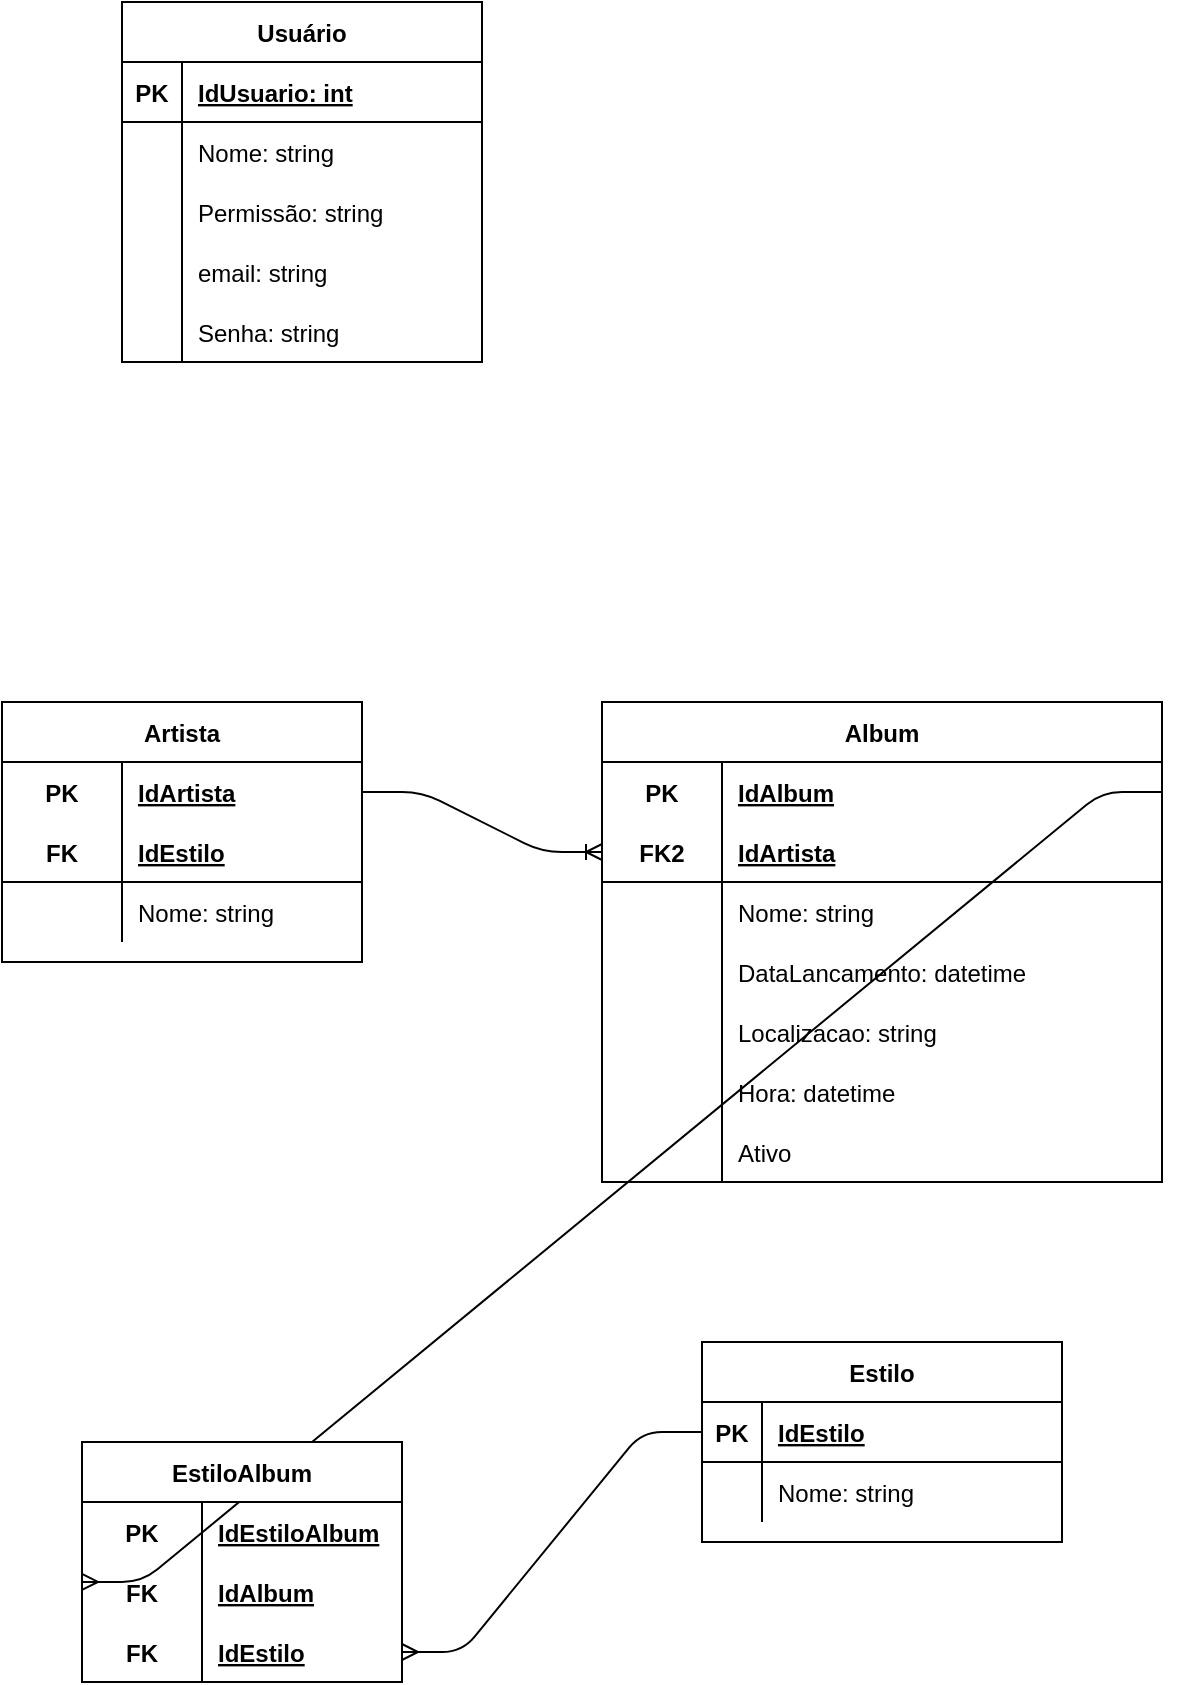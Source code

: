 <mxfile version="13.6.2" type="device"><diagram id="R2lEEEUBdFMjLlhIrx00" name="Page-1"><mxGraphModel dx="868" dy="450" grid="1" gridSize="10" guides="1" tooltips="1" connect="1" arrows="1" fold="1" page="1" pageScale="1" pageWidth="850" pageHeight="1100" math="0" shadow="0" extFonts="Permanent Marker^https://fonts.googleapis.com/css?family=Permanent+Marker"><root><mxCell id="0"/><mxCell id="1" parent="0"/><mxCell id="kFdjOxWioU3DqjeJkTY1-56" value="Artista" style="shape=table;startSize=30;container=1;collapsible=1;childLayout=tableLayout;fixedRows=1;rowLines=0;fontStyle=1;align=center;resizeLast=1;" parent="1" vertex="1"><mxGeometry x="50" y="590" width="180" height="130" as="geometry"/></mxCell><mxCell id="kFdjOxWioU3DqjeJkTY1-57" value="" style="shape=partialRectangle;collapsible=0;dropTarget=0;pointerEvents=0;fillColor=none;top=0;left=0;bottom=0;right=0;points=[[0,0.5],[1,0.5]];portConstraint=eastwest;" parent="kFdjOxWioU3DqjeJkTY1-56" vertex="1"><mxGeometry y="30" width="180" height="30" as="geometry"/></mxCell><mxCell id="kFdjOxWioU3DqjeJkTY1-58" value="PK" style="shape=partialRectangle;connectable=0;fillColor=none;top=0;left=0;bottom=0;right=0;fontStyle=1;overflow=hidden;" parent="kFdjOxWioU3DqjeJkTY1-57" vertex="1"><mxGeometry width="60" height="30" as="geometry"/></mxCell><mxCell id="kFdjOxWioU3DqjeJkTY1-59" value="IdArtista" style="shape=partialRectangle;connectable=0;fillColor=none;top=0;left=0;bottom=0;right=0;align=left;spacingLeft=6;fontStyle=5;overflow=hidden;" parent="kFdjOxWioU3DqjeJkTY1-57" vertex="1"><mxGeometry x="60" width="120" height="30" as="geometry"/></mxCell><mxCell id="kFdjOxWioU3DqjeJkTY1-60" value="" style="shape=partialRectangle;collapsible=0;dropTarget=0;pointerEvents=0;fillColor=none;top=0;left=0;bottom=1;right=0;points=[[0,0.5],[1,0.5]];portConstraint=eastwest;" parent="kFdjOxWioU3DqjeJkTY1-56" vertex="1"><mxGeometry y="60" width="180" height="30" as="geometry"/></mxCell><mxCell id="kFdjOxWioU3DqjeJkTY1-61" value="FK" style="shape=partialRectangle;connectable=0;fillColor=none;top=0;left=0;bottom=0;right=0;fontStyle=1;overflow=hidden;" parent="kFdjOxWioU3DqjeJkTY1-60" vertex="1"><mxGeometry width="60" height="30" as="geometry"/></mxCell><mxCell id="kFdjOxWioU3DqjeJkTY1-62" value="IdEstilo" style="shape=partialRectangle;connectable=0;fillColor=none;top=0;left=0;bottom=0;right=0;align=left;spacingLeft=6;fontStyle=5;overflow=hidden;" parent="kFdjOxWioU3DqjeJkTY1-60" vertex="1"><mxGeometry x="60" width="120" height="30" as="geometry"/></mxCell><mxCell id="kFdjOxWioU3DqjeJkTY1-63" value="" style="shape=partialRectangle;collapsible=0;dropTarget=0;pointerEvents=0;fillColor=none;top=0;left=0;bottom=0;right=0;points=[[0,0.5],[1,0.5]];portConstraint=eastwest;" parent="kFdjOxWioU3DqjeJkTY1-56" vertex="1"><mxGeometry y="90" width="180" height="30" as="geometry"/></mxCell><mxCell id="kFdjOxWioU3DqjeJkTY1-64" value="" style="shape=partialRectangle;connectable=0;fillColor=none;top=0;left=0;bottom=0;right=0;editable=1;overflow=hidden;" parent="kFdjOxWioU3DqjeJkTY1-63" vertex="1"><mxGeometry width="60" height="30" as="geometry"/></mxCell><mxCell id="kFdjOxWioU3DqjeJkTY1-65" value="Nome: string" style="shape=partialRectangle;connectable=0;fillColor=none;top=0;left=0;bottom=0;right=0;align=left;spacingLeft=6;overflow=hidden;" parent="kFdjOxWioU3DqjeJkTY1-63" vertex="1"><mxGeometry x="60" width="120" height="30" as="geometry"/></mxCell><mxCell id="kFdjOxWioU3DqjeJkTY1-1" value="Usuário" style="shape=table;startSize=30;container=1;collapsible=1;childLayout=tableLayout;fixedRows=1;rowLines=0;fontStyle=1;align=center;resizeLast=1;" parent="1" vertex="1"><mxGeometry x="110" y="240" width="180" height="180" as="geometry"/></mxCell><mxCell id="kFdjOxWioU3DqjeJkTY1-2" value="" style="shape=partialRectangle;collapsible=0;dropTarget=0;pointerEvents=0;fillColor=none;top=0;left=0;bottom=1;right=0;points=[[0,0.5],[1,0.5]];portConstraint=eastwest;" parent="kFdjOxWioU3DqjeJkTY1-1" vertex="1"><mxGeometry y="30" width="180" height="30" as="geometry"/></mxCell><mxCell id="kFdjOxWioU3DqjeJkTY1-3" value="PK" style="shape=partialRectangle;connectable=0;fillColor=none;top=0;left=0;bottom=0;right=0;fontStyle=1;overflow=hidden;" parent="kFdjOxWioU3DqjeJkTY1-2" vertex="1"><mxGeometry width="30" height="30" as="geometry"/></mxCell><mxCell id="kFdjOxWioU3DqjeJkTY1-4" value="IdUsuario: int" style="shape=partialRectangle;connectable=0;fillColor=none;top=0;left=0;bottom=0;right=0;align=left;spacingLeft=6;fontStyle=5;overflow=hidden;" parent="kFdjOxWioU3DqjeJkTY1-2" vertex="1"><mxGeometry x="30" width="150" height="30" as="geometry"/></mxCell><mxCell id="kFdjOxWioU3DqjeJkTY1-5" value="" style="shape=partialRectangle;collapsible=0;dropTarget=0;pointerEvents=0;fillColor=none;top=0;left=0;bottom=0;right=0;points=[[0,0.5],[1,0.5]];portConstraint=eastwest;" parent="kFdjOxWioU3DqjeJkTY1-1" vertex="1"><mxGeometry y="60" width="180" height="30" as="geometry"/></mxCell><mxCell id="kFdjOxWioU3DqjeJkTY1-6" value="" style="shape=partialRectangle;connectable=0;fillColor=none;top=0;left=0;bottom=0;right=0;editable=1;overflow=hidden;" parent="kFdjOxWioU3DqjeJkTY1-5" vertex="1"><mxGeometry width="30" height="30" as="geometry"/></mxCell><mxCell id="kFdjOxWioU3DqjeJkTY1-7" value="Nome: string" style="shape=partialRectangle;connectable=0;fillColor=none;top=0;left=0;bottom=0;right=0;align=left;spacingLeft=6;overflow=hidden;" parent="kFdjOxWioU3DqjeJkTY1-5" vertex="1"><mxGeometry x="30" width="150" height="30" as="geometry"/></mxCell><mxCell id="kFdjOxWioU3DqjeJkTY1-8" value="" style="shape=partialRectangle;collapsible=0;dropTarget=0;pointerEvents=0;fillColor=none;top=0;left=0;bottom=0;right=0;points=[[0,0.5],[1,0.5]];portConstraint=eastwest;" parent="kFdjOxWioU3DqjeJkTY1-1" vertex="1"><mxGeometry y="90" width="180" height="30" as="geometry"/></mxCell><mxCell id="kFdjOxWioU3DqjeJkTY1-9" value="" style="shape=partialRectangle;connectable=0;fillColor=none;top=0;left=0;bottom=0;right=0;editable=1;overflow=hidden;" parent="kFdjOxWioU3DqjeJkTY1-8" vertex="1"><mxGeometry width="30" height="30" as="geometry"/></mxCell><mxCell id="kFdjOxWioU3DqjeJkTY1-10" value="Permissão: string" style="shape=partialRectangle;connectable=0;fillColor=none;top=0;left=0;bottom=0;right=0;align=left;spacingLeft=6;overflow=hidden;" parent="kFdjOxWioU3DqjeJkTY1-8" vertex="1"><mxGeometry x="30" width="150" height="30" as="geometry"/></mxCell><mxCell id="kFdjOxWioU3DqjeJkTY1-11" value="" style="shape=partialRectangle;collapsible=0;dropTarget=0;pointerEvents=0;fillColor=none;top=0;left=0;bottom=0;right=0;points=[[0,0.5],[1,0.5]];portConstraint=eastwest;" parent="kFdjOxWioU3DqjeJkTY1-1" vertex="1"><mxGeometry y="120" width="180" height="30" as="geometry"/></mxCell><mxCell id="kFdjOxWioU3DqjeJkTY1-12" value="" style="shape=partialRectangle;connectable=0;fillColor=none;top=0;left=0;bottom=0;right=0;editable=1;overflow=hidden;" parent="kFdjOxWioU3DqjeJkTY1-11" vertex="1"><mxGeometry width="30" height="30" as="geometry"/></mxCell><mxCell id="kFdjOxWioU3DqjeJkTY1-13" value="email: string" style="shape=partialRectangle;connectable=0;fillColor=none;top=0;left=0;bottom=0;right=0;align=left;spacingLeft=6;overflow=hidden;" parent="kFdjOxWioU3DqjeJkTY1-11" vertex="1"><mxGeometry x="30" width="150" height="30" as="geometry"/></mxCell><mxCell id="kFdjOxWioU3DqjeJkTY1-14" value="" style="shape=partialRectangle;collapsible=0;dropTarget=0;pointerEvents=0;fillColor=none;top=0;left=0;bottom=0;right=0;points=[[0,0.5],[1,0.5]];portConstraint=eastwest;" parent="kFdjOxWioU3DqjeJkTY1-1" vertex="1"><mxGeometry y="150" width="180" height="30" as="geometry"/></mxCell><mxCell id="kFdjOxWioU3DqjeJkTY1-15" value="" style="shape=partialRectangle;connectable=0;fillColor=none;top=0;left=0;bottom=0;right=0;editable=1;overflow=hidden;" parent="kFdjOxWioU3DqjeJkTY1-14" vertex="1"><mxGeometry width="30" height="30" as="geometry"/></mxCell><mxCell id="kFdjOxWioU3DqjeJkTY1-16" value="Senha: string" style="shape=partialRectangle;connectable=0;fillColor=none;top=0;left=0;bottom=0;right=0;align=left;spacingLeft=6;overflow=hidden;" parent="kFdjOxWioU3DqjeJkTY1-14" vertex="1"><mxGeometry x="30" width="150" height="30" as="geometry"/></mxCell><mxCell id="kFdjOxWioU3DqjeJkTY1-66" value="Album" style="shape=table;startSize=30;container=1;collapsible=1;childLayout=tableLayout;fixedRows=1;rowLines=0;fontStyle=1;align=center;resizeLast=1;" parent="1" vertex="1"><mxGeometry x="350" y="590" width="280" height="240" as="geometry"/></mxCell><mxCell id="kFdjOxWioU3DqjeJkTY1-67" value="" style="shape=partialRectangle;collapsible=0;dropTarget=0;pointerEvents=0;fillColor=none;top=0;left=0;bottom=0;right=0;points=[[0,0.5],[1,0.5]];portConstraint=eastwest;" parent="kFdjOxWioU3DqjeJkTY1-66" vertex="1"><mxGeometry y="30" width="280" height="30" as="geometry"/></mxCell><mxCell id="kFdjOxWioU3DqjeJkTY1-68" value="PK" style="shape=partialRectangle;connectable=0;fillColor=none;top=0;left=0;bottom=0;right=0;fontStyle=1;overflow=hidden;" parent="kFdjOxWioU3DqjeJkTY1-67" vertex="1"><mxGeometry width="60" height="30" as="geometry"/></mxCell><mxCell id="kFdjOxWioU3DqjeJkTY1-69" value="IdAlbum" style="shape=partialRectangle;connectable=0;fillColor=none;top=0;left=0;bottom=0;right=0;align=left;spacingLeft=6;fontStyle=5;overflow=hidden;" parent="kFdjOxWioU3DqjeJkTY1-67" vertex="1"><mxGeometry x="60" width="220" height="30" as="geometry"/></mxCell><mxCell id="kFdjOxWioU3DqjeJkTY1-70" value="" style="shape=partialRectangle;collapsible=0;dropTarget=0;pointerEvents=0;fillColor=none;top=0;left=0;bottom=1;right=0;points=[[0,0.5],[1,0.5]];portConstraint=eastwest;" parent="kFdjOxWioU3DqjeJkTY1-66" vertex="1"><mxGeometry y="60" width="280" height="30" as="geometry"/></mxCell><mxCell id="kFdjOxWioU3DqjeJkTY1-71" value="FK2" style="shape=partialRectangle;connectable=0;fillColor=none;top=0;left=0;bottom=0;right=0;fontStyle=1;overflow=hidden;" parent="kFdjOxWioU3DqjeJkTY1-70" vertex="1"><mxGeometry width="60" height="30" as="geometry"/></mxCell><mxCell id="kFdjOxWioU3DqjeJkTY1-72" value="IdArtista" style="shape=partialRectangle;connectable=0;fillColor=none;top=0;left=0;bottom=0;right=0;align=left;spacingLeft=6;fontStyle=5;overflow=hidden;" parent="kFdjOxWioU3DqjeJkTY1-70" vertex="1"><mxGeometry x="60" width="220" height="30" as="geometry"/></mxCell><mxCell id="kFdjOxWioU3DqjeJkTY1-73" value="" style="shape=partialRectangle;collapsible=0;dropTarget=0;pointerEvents=0;fillColor=none;top=0;left=0;bottom=0;right=0;points=[[0,0.5],[1,0.5]];portConstraint=eastwest;" parent="kFdjOxWioU3DqjeJkTY1-66" vertex="1"><mxGeometry y="90" width="280" height="30" as="geometry"/></mxCell><mxCell id="kFdjOxWioU3DqjeJkTY1-74" value="" style="shape=partialRectangle;connectable=0;fillColor=none;top=0;left=0;bottom=0;right=0;editable=1;overflow=hidden;" parent="kFdjOxWioU3DqjeJkTY1-73" vertex="1"><mxGeometry width="60" height="30" as="geometry"/></mxCell><mxCell id="kFdjOxWioU3DqjeJkTY1-75" value="Nome: string" style="shape=partialRectangle;connectable=0;fillColor=none;top=0;left=0;bottom=0;right=0;align=left;spacingLeft=6;overflow=hidden;" parent="kFdjOxWioU3DqjeJkTY1-73" vertex="1"><mxGeometry x="60" width="220" height="30" as="geometry"/></mxCell><mxCell id="kFdjOxWioU3DqjeJkTY1-76" value="" style="shape=partialRectangle;collapsible=0;dropTarget=0;pointerEvents=0;fillColor=none;top=0;left=0;bottom=0;right=0;points=[[0,0.5],[1,0.5]];portConstraint=eastwest;" parent="kFdjOxWioU3DqjeJkTY1-66" vertex="1"><mxGeometry y="120" width="280" height="30" as="geometry"/></mxCell><mxCell id="kFdjOxWioU3DqjeJkTY1-77" value="" style="shape=partialRectangle;connectable=0;fillColor=none;top=0;left=0;bottom=0;right=0;editable=1;overflow=hidden;" parent="kFdjOxWioU3DqjeJkTY1-76" vertex="1"><mxGeometry width="60" height="30" as="geometry"/></mxCell><mxCell id="kFdjOxWioU3DqjeJkTY1-78" value="DataLancamento: datetime" style="shape=partialRectangle;connectable=0;fillColor=none;top=0;left=0;bottom=0;right=0;align=left;spacingLeft=6;overflow=hidden;" parent="kFdjOxWioU3DqjeJkTY1-76" vertex="1"><mxGeometry x="60" width="220" height="30" as="geometry"/></mxCell><mxCell id="kFdjOxWioU3DqjeJkTY1-79" value="" style="shape=partialRectangle;collapsible=0;dropTarget=0;pointerEvents=0;fillColor=none;top=0;left=0;bottom=0;right=0;points=[[0,0.5],[1,0.5]];portConstraint=eastwest;" parent="kFdjOxWioU3DqjeJkTY1-66" vertex="1"><mxGeometry y="150" width="280" height="30" as="geometry"/></mxCell><mxCell id="kFdjOxWioU3DqjeJkTY1-80" value="" style="shape=partialRectangle;connectable=0;fillColor=none;top=0;left=0;bottom=0;right=0;editable=1;overflow=hidden;" parent="kFdjOxWioU3DqjeJkTY1-79" vertex="1"><mxGeometry width="60" height="30" as="geometry"/></mxCell><mxCell id="kFdjOxWioU3DqjeJkTY1-81" value="Localizacao: string" style="shape=partialRectangle;connectable=0;fillColor=none;top=0;left=0;bottom=0;right=0;align=left;spacingLeft=6;overflow=hidden;" parent="kFdjOxWioU3DqjeJkTY1-79" vertex="1"><mxGeometry x="60" width="220" height="30" as="geometry"/></mxCell><mxCell id="kFdjOxWioU3DqjeJkTY1-82" value="" style="shape=partialRectangle;collapsible=0;dropTarget=0;pointerEvents=0;fillColor=none;top=0;left=0;bottom=0;right=0;points=[[0,0.5],[1,0.5]];portConstraint=eastwest;" parent="kFdjOxWioU3DqjeJkTY1-66" vertex="1"><mxGeometry y="180" width="280" height="30" as="geometry"/></mxCell><mxCell id="kFdjOxWioU3DqjeJkTY1-83" value="" style="shape=partialRectangle;connectable=0;fillColor=none;top=0;left=0;bottom=0;right=0;editable=1;overflow=hidden;" parent="kFdjOxWioU3DqjeJkTY1-82" vertex="1"><mxGeometry width="60" height="30" as="geometry"/></mxCell><mxCell id="kFdjOxWioU3DqjeJkTY1-84" value="Hora: datetime" style="shape=partialRectangle;connectable=0;fillColor=none;top=0;left=0;bottom=0;right=0;align=left;spacingLeft=6;overflow=hidden;" parent="kFdjOxWioU3DqjeJkTY1-82" vertex="1"><mxGeometry x="60" width="220" height="30" as="geometry"/></mxCell><mxCell id="kFdjOxWioU3DqjeJkTY1-85" value="" style="shape=partialRectangle;collapsible=0;dropTarget=0;pointerEvents=0;fillColor=none;top=0;left=0;bottom=0;right=0;points=[[0,0.5],[1,0.5]];portConstraint=eastwest;" parent="kFdjOxWioU3DqjeJkTY1-66" vertex="1"><mxGeometry y="210" width="280" height="30" as="geometry"/></mxCell><mxCell id="kFdjOxWioU3DqjeJkTY1-86" value="" style="shape=partialRectangle;connectable=0;fillColor=none;top=0;left=0;bottom=0;right=0;editable=1;overflow=hidden;" parent="kFdjOxWioU3DqjeJkTY1-85" vertex="1"><mxGeometry width="60" height="30" as="geometry"/></mxCell><mxCell id="kFdjOxWioU3DqjeJkTY1-87" value="Ativo" style="shape=partialRectangle;connectable=0;fillColor=none;top=0;left=0;bottom=0;right=0;align=left;spacingLeft=6;overflow=hidden;" parent="kFdjOxWioU3DqjeJkTY1-85" vertex="1"><mxGeometry x="60" width="220" height="30" as="geometry"/></mxCell><mxCell id="kFdjOxWioU3DqjeJkTY1-88" value="Estilo" style="shape=table;startSize=30;container=1;collapsible=1;childLayout=tableLayout;fixedRows=1;rowLines=0;fontStyle=1;align=center;resizeLast=1;" parent="1" vertex="1"><mxGeometry x="400" y="910" width="180" height="100" as="geometry"/></mxCell><mxCell id="kFdjOxWioU3DqjeJkTY1-89" value="" style="shape=partialRectangle;collapsible=0;dropTarget=0;pointerEvents=0;fillColor=none;top=0;left=0;bottom=1;right=0;points=[[0,0.5],[1,0.5]];portConstraint=eastwest;" parent="kFdjOxWioU3DqjeJkTY1-88" vertex="1"><mxGeometry y="30" width="180" height="30" as="geometry"/></mxCell><mxCell id="kFdjOxWioU3DqjeJkTY1-90" value="PK" style="shape=partialRectangle;connectable=0;fillColor=none;top=0;left=0;bottom=0;right=0;fontStyle=1;overflow=hidden;" parent="kFdjOxWioU3DqjeJkTY1-89" vertex="1"><mxGeometry width="30" height="30" as="geometry"/></mxCell><mxCell id="kFdjOxWioU3DqjeJkTY1-91" value="IdEstilo" style="shape=partialRectangle;connectable=0;fillColor=none;top=0;left=0;bottom=0;right=0;align=left;spacingLeft=6;fontStyle=5;overflow=hidden;" parent="kFdjOxWioU3DqjeJkTY1-89" vertex="1"><mxGeometry x="30" width="150" height="30" as="geometry"/></mxCell><mxCell id="kFdjOxWioU3DqjeJkTY1-92" value="" style="shape=partialRectangle;collapsible=0;dropTarget=0;pointerEvents=0;fillColor=none;top=0;left=0;bottom=0;right=0;points=[[0,0.5],[1,0.5]];portConstraint=eastwest;" parent="kFdjOxWioU3DqjeJkTY1-88" vertex="1"><mxGeometry y="60" width="180" height="30" as="geometry"/></mxCell><mxCell id="kFdjOxWioU3DqjeJkTY1-93" value="" style="shape=partialRectangle;connectable=0;fillColor=none;top=0;left=0;bottom=0;right=0;editable=1;overflow=hidden;" parent="kFdjOxWioU3DqjeJkTY1-92" vertex="1"><mxGeometry width="30" height="30" as="geometry"/></mxCell><mxCell id="kFdjOxWioU3DqjeJkTY1-94" value="Nome: string" style="shape=partialRectangle;connectable=0;fillColor=none;top=0;left=0;bottom=0;right=0;align=left;spacingLeft=6;overflow=hidden;" parent="kFdjOxWioU3DqjeJkTY1-92" vertex="1"><mxGeometry x="30" width="150" height="30" as="geometry"/></mxCell><mxCell id="kFdjOxWioU3DqjeJkTY1-95" value="" style="edgeStyle=entityRelationEdgeStyle;fontSize=12;html=1;endArrow=ERmany;entryX=0;entryY=0.333;entryDx=0;entryDy=0;entryPerimeter=0;exitX=1;exitY=0.5;exitDx=0;exitDy=0;" parent="1" source="kFdjOxWioU3DqjeJkTY1-67" target="kFdjOxWioU3DqjeJkTY1-100" edge="1"><mxGeometry width="100" height="100" relative="1" as="geometry"><mxPoint x="270" y="635" as="sourcePoint"/><mxPoint x="50" y="900" as="targetPoint"/></mxGeometry></mxCell><mxCell id="kFdjOxWioU3DqjeJkTY1-96" value="EstiloAlbum" style="shape=table;startSize=30;container=1;collapsible=1;childLayout=tableLayout;fixedRows=1;rowLines=0;fontStyle=1;align=center;resizeLast=1;" parent="1" vertex="1"><mxGeometry x="90" y="960" width="160" height="120" as="geometry"/></mxCell><mxCell id="kFdjOxWioU3DqjeJkTY1-97" value="" style="shape=partialRectangle;collapsible=0;dropTarget=0;pointerEvents=0;fillColor=none;top=0;left=0;bottom=0;right=0;points=[[0,0.5],[1,0.5]];portConstraint=eastwest;" parent="kFdjOxWioU3DqjeJkTY1-96" vertex="1"><mxGeometry y="30" width="160" height="30" as="geometry"/></mxCell><mxCell id="kFdjOxWioU3DqjeJkTY1-98" value="PK" style="shape=partialRectangle;connectable=0;fillColor=none;top=0;left=0;bottom=0;right=0;fontStyle=1;overflow=hidden;" parent="kFdjOxWioU3DqjeJkTY1-97" vertex="1"><mxGeometry width="60" height="30" as="geometry"/></mxCell><mxCell id="kFdjOxWioU3DqjeJkTY1-99" value="IdEstiloAlbum" style="shape=partialRectangle;connectable=0;fillColor=none;top=0;left=0;bottom=0;right=0;align=left;spacingLeft=6;fontStyle=5;overflow=hidden;" parent="kFdjOxWioU3DqjeJkTY1-97" vertex="1"><mxGeometry x="60" width="100" height="30" as="geometry"/></mxCell><mxCell id="kFdjOxWioU3DqjeJkTY1-100" value="" style="shape=partialRectangle;collapsible=0;dropTarget=0;pointerEvents=0;fillColor=none;top=0;left=0;bottom=0;right=0;points=[[0,0.5],[1,0.5]];portConstraint=eastwest;" parent="kFdjOxWioU3DqjeJkTY1-96" vertex="1"><mxGeometry y="60" width="160" height="30" as="geometry"/></mxCell><mxCell id="kFdjOxWioU3DqjeJkTY1-101" value="FK" style="shape=partialRectangle;connectable=0;fillColor=none;top=0;left=0;bottom=0;right=0;fontStyle=1;overflow=hidden;" parent="kFdjOxWioU3DqjeJkTY1-100" vertex="1"><mxGeometry width="60" height="30" as="geometry"/></mxCell><mxCell id="kFdjOxWioU3DqjeJkTY1-102" value="IdAlbum" style="shape=partialRectangle;connectable=0;fillColor=none;top=0;left=0;bottom=0;right=0;align=left;spacingLeft=6;fontStyle=5;overflow=hidden;" parent="kFdjOxWioU3DqjeJkTY1-100" vertex="1"><mxGeometry x="60" width="100" height="30" as="geometry"/></mxCell><mxCell id="kFdjOxWioU3DqjeJkTY1-103" value="" style="shape=partialRectangle;collapsible=0;dropTarget=0;pointerEvents=0;fillColor=none;top=0;left=0;bottom=1;right=0;points=[[0,0.5],[1,0.5]];portConstraint=eastwest;" parent="kFdjOxWioU3DqjeJkTY1-96" vertex="1"><mxGeometry y="90" width="160" height="30" as="geometry"/></mxCell><mxCell id="kFdjOxWioU3DqjeJkTY1-104" value="FK" style="shape=partialRectangle;connectable=0;fillColor=none;top=0;left=0;bottom=0;right=0;fontStyle=1;overflow=hidden;" parent="kFdjOxWioU3DqjeJkTY1-103" vertex="1"><mxGeometry width="60" height="30" as="geometry"/></mxCell><mxCell id="kFdjOxWioU3DqjeJkTY1-105" value="IdEstilo" style="shape=partialRectangle;connectable=0;fillColor=none;top=0;left=0;bottom=0;right=0;align=left;spacingLeft=6;fontStyle=5;overflow=hidden;" parent="kFdjOxWioU3DqjeJkTY1-103" vertex="1"><mxGeometry x="60" width="100" height="30" as="geometry"/></mxCell><mxCell id="kFdjOxWioU3DqjeJkTY1-106" value="" style="edgeStyle=entityRelationEdgeStyle;fontSize=12;html=1;endArrow=ERoneToMany;exitX=1;exitY=0.5;exitDx=0;exitDy=0;entryX=0;entryY=0.5;entryDx=0;entryDy=0;" parent="1" source="kFdjOxWioU3DqjeJkTY1-57" target="kFdjOxWioU3DqjeJkTY1-70" edge="1"><mxGeometry width="100" height="100" relative="1" as="geometry"><mxPoint x="180" y="850" as="sourcePoint"/><mxPoint x="280" y="750" as="targetPoint"/></mxGeometry></mxCell><mxCell id="kFdjOxWioU3DqjeJkTY1-107" value="" style="edgeStyle=entityRelationEdgeStyle;fontSize=12;html=1;endArrow=ERmany;" parent="1" source="kFdjOxWioU3DqjeJkTY1-89" target="kFdjOxWioU3DqjeJkTY1-103" edge="1"><mxGeometry width="100" height="100" relative="1" as="geometry"><mxPoint x="180" y="850" as="sourcePoint"/><mxPoint x="280" y="750" as="targetPoint"/></mxGeometry></mxCell></root></mxGraphModel></diagram></mxfile>